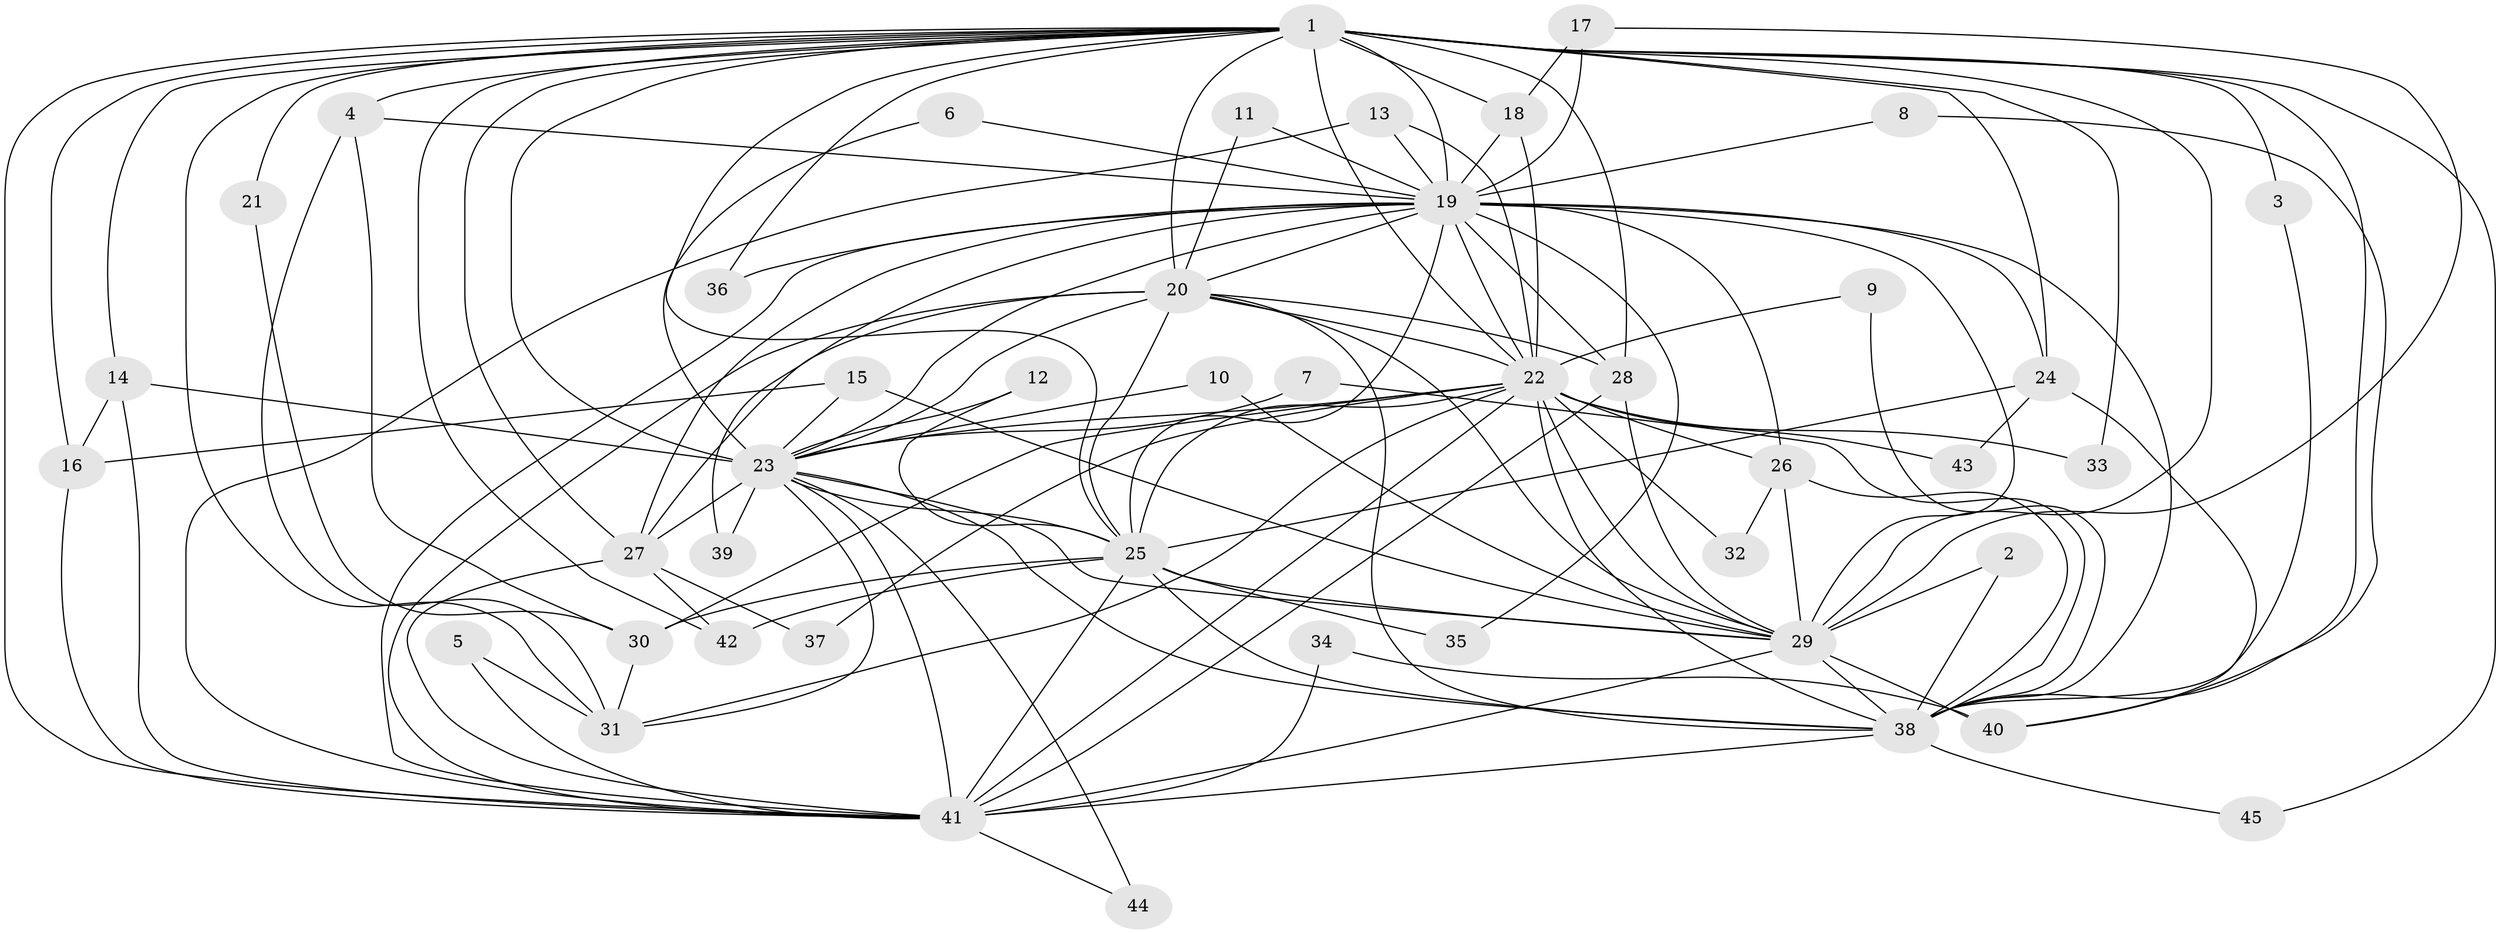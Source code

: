 // original degree distribution, {12: 0.011111111111111112, 25: 0.022222222222222223, 24: 0.011111111111111112, 16: 0.011111111111111112, 15: 0.011111111111111112, 20: 0.011111111111111112, 13: 0.011111111111111112, 23: 0.011111111111111112, 26: 0.011111111111111112, 2: 0.5666666666666667, 4: 0.1111111111111111, 6: 0.022222222222222223, 3: 0.15555555555555556, 5: 0.03333333333333333}
// Generated by graph-tools (version 1.1) at 2025/25/03/09/25 03:25:41]
// undirected, 45 vertices, 128 edges
graph export_dot {
graph [start="1"]
  node [color=gray90,style=filled];
  1;
  2;
  3;
  4;
  5;
  6;
  7;
  8;
  9;
  10;
  11;
  12;
  13;
  14;
  15;
  16;
  17;
  18;
  19;
  20;
  21;
  22;
  23;
  24;
  25;
  26;
  27;
  28;
  29;
  30;
  31;
  32;
  33;
  34;
  35;
  36;
  37;
  38;
  39;
  40;
  41;
  42;
  43;
  44;
  45;
  1 -- 3 [weight=1.0];
  1 -- 4 [weight=1.0];
  1 -- 14 [weight=1.0];
  1 -- 16 [weight=2.0];
  1 -- 18 [weight=1.0];
  1 -- 19 [weight=3.0];
  1 -- 20 [weight=2.0];
  1 -- 21 [weight=1.0];
  1 -- 22 [weight=2.0];
  1 -- 23 [weight=2.0];
  1 -- 24 [weight=1.0];
  1 -- 25 [weight=2.0];
  1 -- 27 [weight=1.0];
  1 -- 28 [weight=1.0];
  1 -- 29 [weight=4.0];
  1 -- 31 [weight=1.0];
  1 -- 33 [weight=1.0];
  1 -- 36 [weight=1.0];
  1 -- 38 [weight=3.0];
  1 -- 41 [weight=2.0];
  1 -- 42 [weight=1.0];
  1 -- 45 [weight=1.0];
  2 -- 29 [weight=1.0];
  2 -- 38 [weight=1.0];
  3 -- 38 [weight=1.0];
  4 -- 19 [weight=1.0];
  4 -- 30 [weight=1.0];
  4 -- 31 [weight=1.0];
  5 -- 31 [weight=1.0];
  5 -- 41 [weight=1.0];
  6 -- 19 [weight=1.0];
  6 -- 23 [weight=1.0];
  7 -- 23 [weight=1.0];
  7 -- 38 [weight=1.0];
  8 -- 19 [weight=1.0];
  8 -- 40 [weight=1.0];
  9 -- 22 [weight=1.0];
  9 -- 38 [weight=1.0];
  10 -- 23 [weight=1.0];
  10 -- 29 [weight=1.0];
  11 -- 19 [weight=1.0];
  11 -- 20 [weight=1.0];
  12 -- 23 [weight=1.0];
  12 -- 25 [weight=1.0];
  13 -- 19 [weight=1.0];
  13 -- 22 [weight=2.0];
  13 -- 41 [weight=1.0];
  14 -- 16 [weight=1.0];
  14 -- 23 [weight=1.0];
  14 -- 41 [weight=1.0];
  15 -- 16 [weight=1.0];
  15 -- 23 [weight=1.0];
  15 -- 29 [weight=1.0];
  16 -- 41 [weight=1.0];
  17 -- 18 [weight=1.0];
  17 -- 19 [weight=1.0];
  17 -- 29 [weight=1.0];
  18 -- 19 [weight=1.0];
  18 -- 22 [weight=1.0];
  19 -- 20 [weight=1.0];
  19 -- 22 [weight=1.0];
  19 -- 23 [weight=2.0];
  19 -- 24 [weight=1.0];
  19 -- 25 [weight=1.0];
  19 -- 26 [weight=1.0];
  19 -- 27 [weight=1.0];
  19 -- 28 [weight=1.0];
  19 -- 29 [weight=2.0];
  19 -- 35 [weight=1.0];
  19 -- 36 [weight=1.0];
  19 -- 38 [weight=1.0];
  19 -- 39 [weight=1.0];
  19 -- 41 [weight=1.0];
  20 -- 22 [weight=1.0];
  20 -- 23 [weight=1.0];
  20 -- 25 [weight=2.0];
  20 -- 27 [weight=1.0];
  20 -- 28 [weight=1.0];
  20 -- 29 [weight=1.0];
  20 -- 38 [weight=1.0];
  20 -- 41 [weight=1.0];
  21 -- 30 [weight=1.0];
  22 -- 23 [weight=1.0];
  22 -- 25 [weight=1.0];
  22 -- 26 [weight=1.0];
  22 -- 29 [weight=2.0];
  22 -- 30 [weight=2.0];
  22 -- 31 [weight=1.0];
  22 -- 32 [weight=1.0];
  22 -- 33 [weight=1.0];
  22 -- 37 [weight=1.0];
  22 -- 38 [weight=1.0];
  22 -- 41 [weight=2.0];
  22 -- 43 [weight=1.0];
  23 -- 25 [weight=1.0];
  23 -- 27 [weight=1.0];
  23 -- 29 [weight=2.0];
  23 -- 31 [weight=1.0];
  23 -- 38 [weight=2.0];
  23 -- 39 [weight=1.0];
  23 -- 41 [weight=1.0];
  23 -- 44 [weight=1.0];
  24 -- 25 [weight=1.0];
  24 -- 40 [weight=1.0];
  24 -- 43 [weight=1.0];
  25 -- 29 [weight=2.0];
  25 -- 30 [weight=1.0];
  25 -- 35 [weight=1.0];
  25 -- 38 [weight=1.0];
  25 -- 41 [weight=1.0];
  25 -- 42 [weight=1.0];
  26 -- 29 [weight=1.0];
  26 -- 32 [weight=1.0];
  26 -- 38 [weight=1.0];
  27 -- 37 [weight=1.0];
  27 -- 41 [weight=1.0];
  27 -- 42 [weight=1.0];
  28 -- 29 [weight=1.0];
  28 -- 41 [weight=1.0];
  29 -- 38 [weight=1.0];
  29 -- 40 [weight=3.0];
  29 -- 41 [weight=2.0];
  30 -- 31 [weight=1.0];
  34 -- 40 [weight=1.0];
  34 -- 41 [weight=1.0];
  38 -- 41 [weight=2.0];
  38 -- 45 [weight=1.0];
  41 -- 44 [weight=1.0];
}
